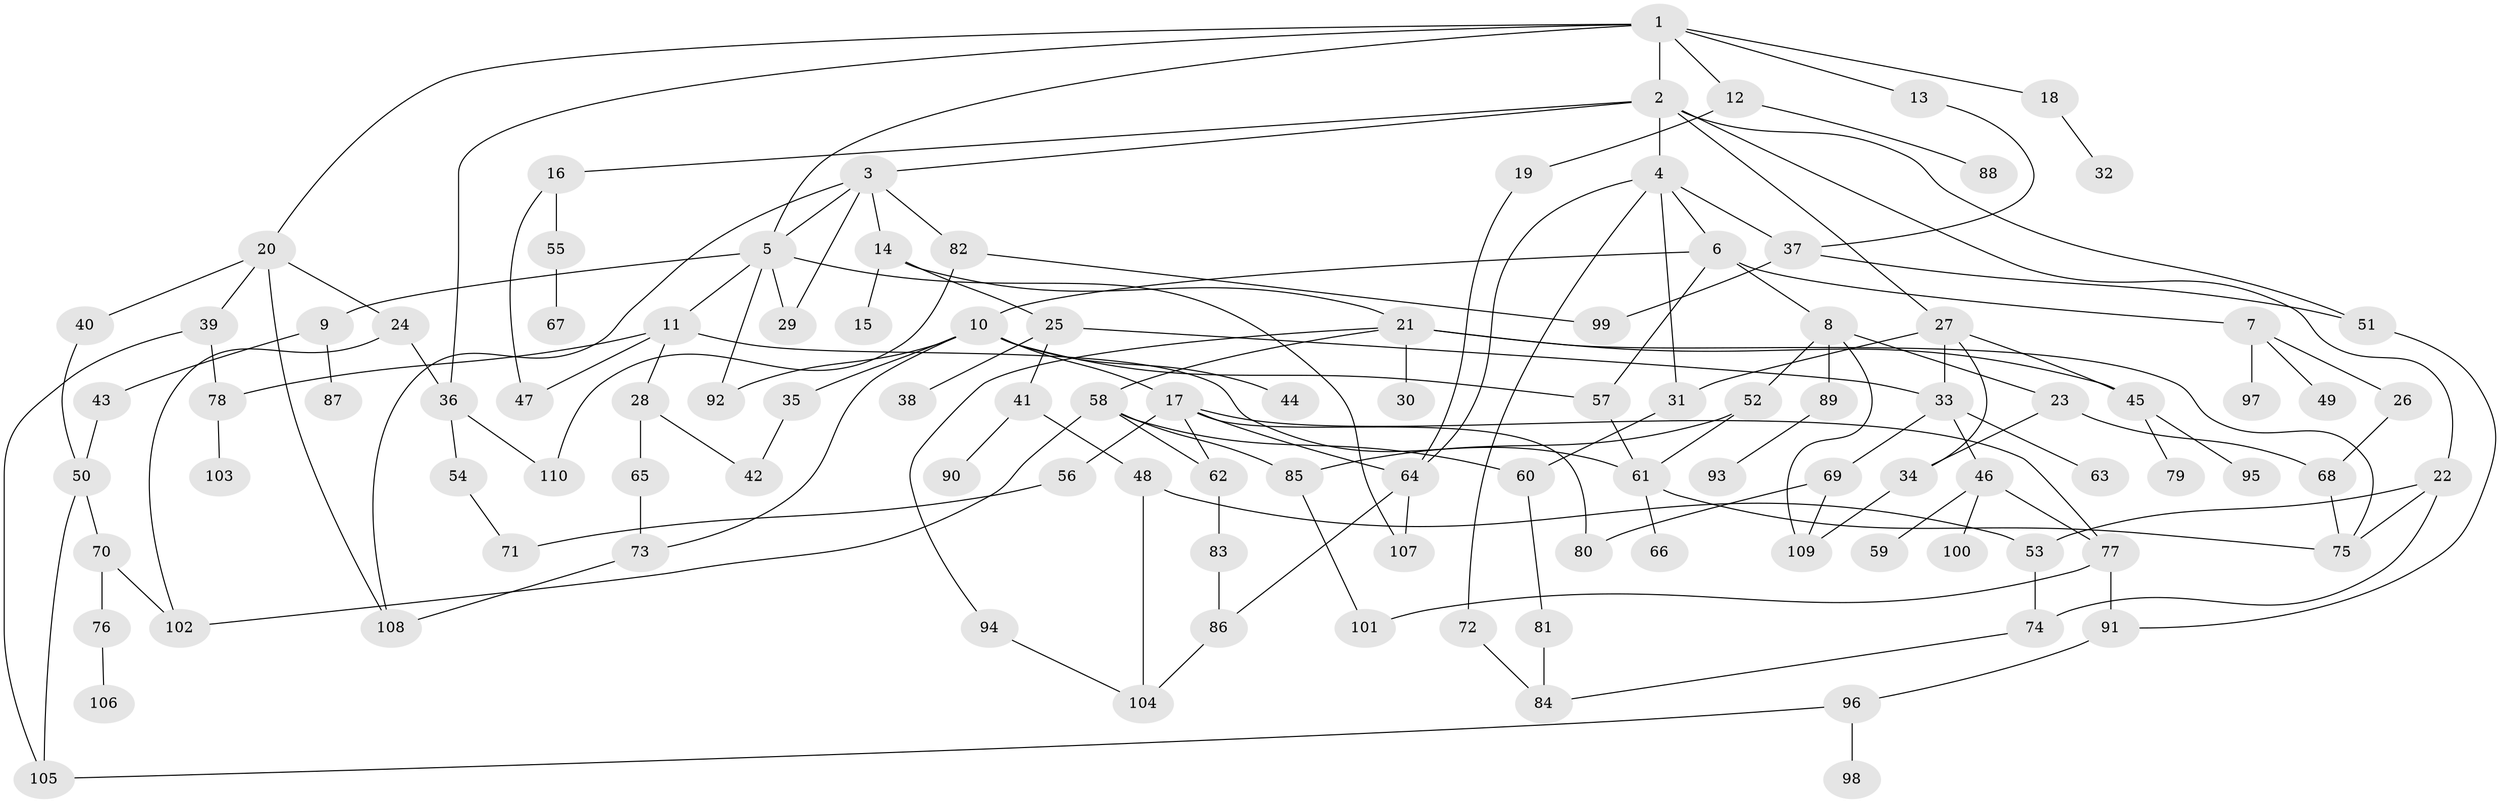 // coarse degree distribution, {8: 0.014285714285714285, 10: 0.014285714285714285, 7: 0.07142857142857142, 4: 0.15714285714285714, 3: 0.2, 6: 0.014285714285714285, 2: 0.2, 5: 0.07142857142857142, 9: 0.02857142857142857, 1: 0.22857142857142856}
// Generated by graph-tools (version 1.1) at 2025/23/03/03/25 07:23:34]
// undirected, 110 vertices, 159 edges
graph export_dot {
graph [start="1"]
  node [color=gray90,style=filled];
  1;
  2;
  3;
  4;
  5;
  6;
  7;
  8;
  9;
  10;
  11;
  12;
  13;
  14;
  15;
  16;
  17;
  18;
  19;
  20;
  21;
  22;
  23;
  24;
  25;
  26;
  27;
  28;
  29;
  30;
  31;
  32;
  33;
  34;
  35;
  36;
  37;
  38;
  39;
  40;
  41;
  42;
  43;
  44;
  45;
  46;
  47;
  48;
  49;
  50;
  51;
  52;
  53;
  54;
  55;
  56;
  57;
  58;
  59;
  60;
  61;
  62;
  63;
  64;
  65;
  66;
  67;
  68;
  69;
  70;
  71;
  72;
  73;
  74;
  75;
  76;
  77;
  78;
  79;
  80;
  81;
  82;
  83;
  84;
  85;
  86;
  87;
  88;
  89;
  90;
  91;
  92;
  93;
  94;
  95;
  96;
  97;
  98;
  99;
  100;
  101;
  102;
  103;
  104;
  105;
  106;
  107;
  108;
  109;
  110;
  1 -- 2;
  1 -- 5;
  1 -- 12;
  1 -- 13;
  1 -- 18;
  1 -- 20;
  1 -- 36;
  2 -- 3;
  2 -- 4;
  2 -- 16;
  2 -- 22;
  2 -- 27;
  2 -- 51;
  3 -- 14;
  3 -- 82;
  3 -- 5;
  3 -- 29;
  3 -- 108;
  4 -- 6;
  4 -- 64;
  4 -- 72;
  4 -- 31;
  4 -- 37;
  5 -- 9;
  5 -- 11;
  5 -- 29;
  5 -- 92;
  5 -- 107;
  6 -- 7;
  6 -- 8;
  6 -- 10;
  6 -- 57;
  7 -- 26;
  7 -- 49;
  7 -- 97;
  8 -- 23;
  8 -- 52;
  8 -- 89;
  8 -- 109;
  9 -- 43;
  9 -- 87;
  10 -- 17;
  10 -- 35;
  10 -- 44;
  10 -- 73;
  10 -- 57;
  10 -- 92;
  11 -- 28;
  11 -- 47;
  11 -- 61;
  11 -- 78;
  12 -- 19;
  12 -- 88;
  13 -- 37;
  14 -- 15;
  14 -- 21;
  14 -- 25;
  16 -- 55;
  16 -- 47;
  17 -- 56;
  17 -- 77;
  17 -- 62;
  17 -- 80;
  17 -- 64;
  18 -- 32;
  19 -- 64;
  20 -- 24;
  20 -- 39;
  20 -- 40;
  20 -- 108;
  21 -- 30;
  21 -- 58;
  21 -- 94;
  21 -- 75;
  21 -- 45;
  22 -- 53;
  22 -- 75;
  22 -- 74;
  23 -- 34;
  23 -- 68;
  24 -- 36;
  24 -- 102;
  25 -- 33;
  25 -- 38;
  25 -- 41;
  26 -- 68;
  27 -- 31;
  27 -- 45;
  27 -- 33;
  27 -- 34;
  28 -- 65;
  28 -- 42;
  31 -- 60;
  33 -- 46;
  33 -- 63;
  33 -- 69;
  34 -- 109;
  35 -- 42;
  36 -- 54;
  36 -- 110;
  37 -- 51;
  37 -- 99;
  39 -- 78;
  39 -- 105;
  40 -- 50;
  41 -- 48;
  41 -- 90;
  43 -- 50;
  45 -- 79;
  45 -- 95;
  46 -- 59;
  46 -- 77;
  46 -- 100;
  48 -- 53;
  48 -- 104;
  50 -- 70;
  50 -- 105;
  51 -- 91;
  52 -- 61;
  52 -- 85;
  53 -- 74;
  54 -- 71;
  55 -- 67;
  56 -- 71;
  57 -- 61;
  58 -- 60;
  58 -- 62;
  58 -- 85;
  58 -- 102;
  60 -- 81;
  61 -- 66;
  61 -- 75;
  62 -- 83;
  64 -- 86;
  64 -- 107;
  65 -- 73;
  68 -- 75;
  69 -- 80;
  69 -- 109;
  70 -- 76;
  70 -- 102;
  72 -- 84;
  73 -- 108;
  74 -- 84;
  76 -- 106;
  77 -- 91;
  77 -- 101;
  78 -- 103;
  81 -- 84;
  82 -- 110;
  82 -- 99;
  83 -- 86;
  85 -- 101;
  86 -- 104;
  89 -- 93;
  91 -- 96;
  94 -- 104;
  96 -- 98;
  96 -- 105;
}
